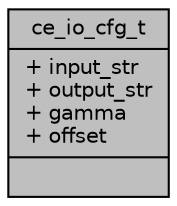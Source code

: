 digraph "ce_io_cfg_t"
{
 // INTERACTIVE_SVG=YES
 // LATEX_PDF_SIZE
  bgcolor="transparent";
  edge [fontname="Helvetica",fontsize="10",labelfontname="Helvetica",labelfontsize="10"];
  node [fontname="Helvetica",fontsize="10",shape=record];
  Node1 [label="{ce_io_cfg_t\n|+ input_str\l+ output_str\l+ gamma\l+ offset\l|}",height=0.2,width=0.4,color="black", fillcolor="grey75", style="filled", fontcolor="black",tooltip=" "];
}
